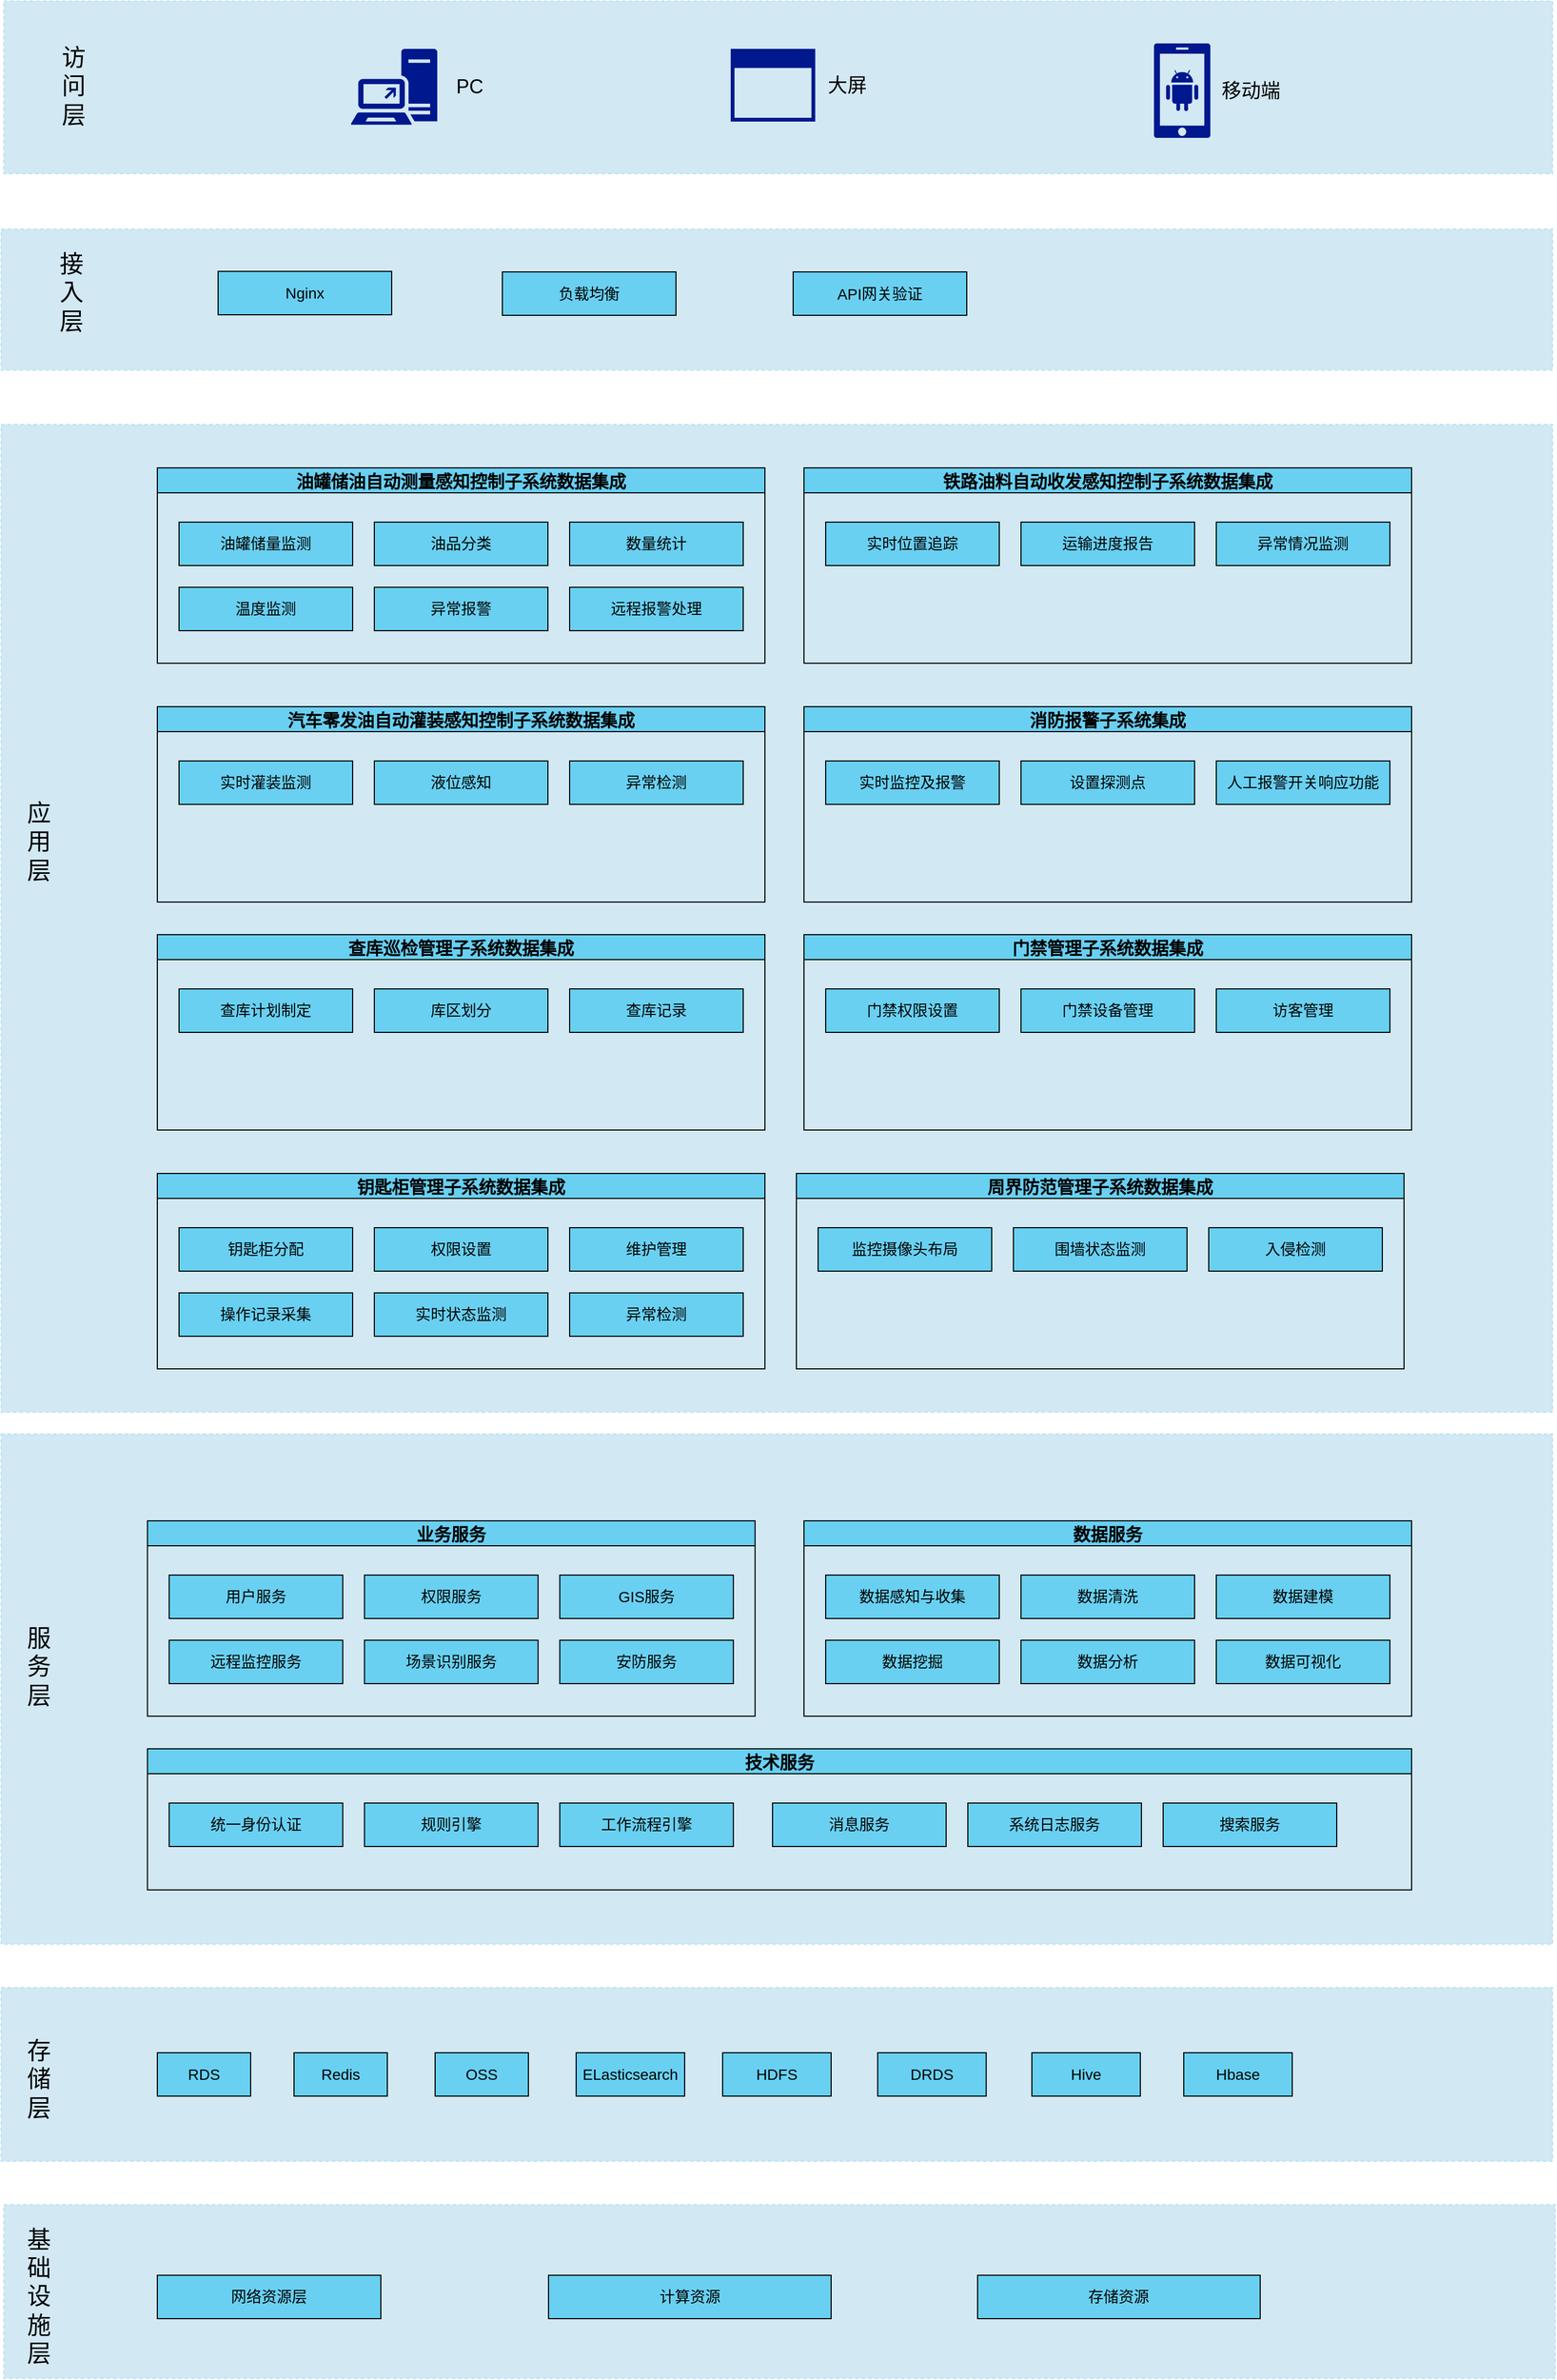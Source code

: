 <mxfile version="22.1.5" type="github">
  <diagram name="第 1 页" id="EkqY67IivwFaYnUYwmcU">
    <mxGraphModel dx="2066" dy="2322" grid="1" gridSize="10" guides="1" tooltips="1" connect="1" arrows="1" fold="1" page="1" pageScale="1" pageWidth="827" pageHeight="1169" math="0" shadow="0">
      <root>
        <mxCell id="0" />
        <mxCell id="1" parent="0" />
        <mxCell id="HulfjDVC19slFgslQtup-1" value="" style="rounded=0;whiteSpace=wrap;html=1;fillColor=#d2e8f3;fontColor=#ffffff;strokeColor=#b6e1f7;fillStyle=solid;dashed=1;" vertex="1" parent="1">
          <mxGeometry x="272.45" y="-130" width="1427.55" height="159" as="geometry" />
        </mxCell>
        <mxCell id="HulfjDVC19slFgslQtup-2" value="&lt;font style=&quot;font-size: 22px;&quot;&gt;访问层&lt;/font&gt;" style="text;html=1;strokeColor=none;fillColor=none;align=center;verticalAlign=middle;whiteSpace=wrap;rounded=0;" vertex="1" parent="1">
          <mxGeometry x="322.45" y="-96" width="30" height="90" as="geometry" />
        </mxCell>
        <mxCell id="HulfjDVC19slFgslQtup-9" value="" style="rounded=0;whiteSpace=wrap;html=1;fillColor=#d2e8f3;fontColor=#ffffff;strokeColor=#b6e1f7;fillStyle=solid;dashed=1;" vertex="1" parent="1">
          <mxGeometry x="270" y="260" width="1430" height="910" as="geometry" />
        </mxCell>
        <mxCell id="HulfjDVC19slFgslQtup-10" value="&lt;span style=&quot;font-size: 22px;&quot;&gt;应用层&lt;/span&gt;" style="text;html=1;strokeColor=none;fillColor=none;align=center;verticalAlign=middle;whiteSpace=wrap;rounded=0;" vertex="1" parent="1">
          <mxGeometry x="290" y="600" width="30" height="90" as="geometry" />
        </mxCell>
        <mxCell id="HulfjDVC19slFgslQtup-20" value="" style="group" vertex="1" connectable="0" parent="1">
          <mxGeometry x="414" y="300" width="560" height="180" as="geometry" />
        </mxCell>
        <mxCell id="HulfjDVC19slFgslQtup-11" value="油罐储油自动测量感知控制子系统数据集成" style="swimlane;fillColor=#69D0F2;fontSize=16;" vertex="1" parent="HulfjDVC19slFgslQtup-20">
          <mxGeometry width="560" height="180" as="geometry" />
        </mxCell>
        <mxCell id="HulfjDVC19slFgslQtup-12" value="&lt;p class=&quot;MsoNormal&quot;&gt;&lt;font style=&quot;font-size: 14px;&quot;&gt;油罐储量监测&lt;/font&gt;&lt;/p&gt;" style="rounded=0;whiteSpace=wrap;html=1;fillColor=#69d0f2;" vertex="1" parent="HulfjDVC19slFgslQtup-11">
          <mxGeometry x="20" y="50" width="160" height="40" as="geometry" />
        </mxCell>
        <mxCell id="HulfjDVC19slFgslQtup-17" value="&lt;p class=&quot;MsoNormal&quot;&gt;&lt;font style=&quot;font-size: 14px;&quot;&gt;温度监测&lt;/font&gt;&lt;/p&gt;" style="rounded=0;whiteSpace=wrap;html=1;fillColor=#69d0f2;" vertex="1" parent="HulfjDVC19slFgslQtup-11">
          <mxGeometry x="20" y="110" width="160" height="40" as="geometry" />
        </mxCell>
        <mxCell id="HulfjDVC19slFgslQtup-18" value="&lt;p class=&quot;MsoNormal&quot;&gt;&lt;font style=&quot;font-size: 14px;&quot;&gt;异常报警&lt;/font&gt;&lt;/p&gt;" style="rounded=0;whiteSpace=wrap;html=1;fillColor=#69d0f2;" vertex="1" parent="HulfjDVC19slFgslQtup-11">
          <mxGeometry x="200" y="110" width="160" height="40" as="geometry" />
        </mxCell>
        <mxCell id="HulfjDVC19slFgslQtup-19" value="&lt;p class=&quot;MsoNormal&quot;&gt;&lt;font style=&quot;font-size: 14px;&quot;&gt;远程报警处理&lt;/font&gt;&lt;/p&gt;" style="rounded=0;whiteSpace=wrap;html=1;fillColor=#69d0f2;" vertex="1" parent="HulfjDVC19slFgslQtup-11">
          <mxGeometry x="380" y="110" width="160" height="40" as="geometry" />
        </mxCell>
        <mxCell id="HulfjDVC19slFgslQtup-15" value="&lt;p class=&quot;MsoNormal&quot;&gt;&lt;font style=&quot;font-size: 14px;&quot;&gt;油品分类&lt;/font&gt;&lt;/p&gt;" style="rounded=0;whiteSpace=wrap;html=1;fillColor=#69d0f2;" vertex="1" parent="HulfjDVC19slFgslQtup-11">
          <mxGeometry x="200" y="50" width="160" height="40" as="geometry" />
        </mxCell>
        <mxCell id="HulfjDVC19slFgslQtup-16" value="&lt;p class=&quot;MsoNormal&quot;&gt;&lt;font style=&quot;font-size: 14px;&quot;&gt;数量统计&lt;/font&gt;&lt;/p&gt;" style="rounded=0;whiteSpace=wrap;html=1;fillColor=#69d0f2;" vertex="1" parent="HulfjDVC19slFgslQtup-11">
          <mxGeometry x="380" y="50" width="160" height="40" as="geometry" />
        </mxCell>
        <mxCell id="HulfjDVC19slFgslQtup-35" value="" style="group" vertex="1" connectable="0" parent="1">
          <mxGeometry x="1010" y="300" width="560" height="180" as="geometry" />
        </mxCell>
        <mxCell id="HulfjDVC19slFgslQtup-36" value="铁路油料自动收发感知控制子系统数据集成" style="swimlane;fillColor=#69D0F2;fontSize=16;" vertex="1" parent="HulfjDVC19slFgslQtup-35">
          <mxGeometry width="560" height="180" as="geometry" />
        </mxCell>
        <mxCell id="HulfjDVC19slFgslQtup-37" value="&lt;p class=&quot;MsoNormal&quot;&gt;&lt;font style=&quot;font-size: 14px;&quot;&gt;实时位置追踪&lt;/font&gt;&lt;/p&gt;" style="rounded=0;whiteSpace=wrap;html=1;fillColor=#69d0f2;" vertex="1" parent="HulfjDVC19slFgslQtup-36">
          <mxGeometry x="20" y="50" width="160" height="40" as="geometry" />
        </mxCell>
        <mxCell id="HulfjDVC19slFgslQtup-41" value="&lt;p class=&quot;MsoNormal&quot;&gt;&lt;font style=&quot;font-size: 14px;&quot;&gt;运输进度报告&lt;/font&gt;&lt;/p&gt;" style="rounded=0;whiteSpace=wrap;html=1;fillColor=#69d0f2;" vertex="1" parent="HulfjDVC19slFgslQtup-36">
          <mxGeometry x="200" y="50" width="160" height="40" as="geometry" />
        </mxCell>
        <mxCell id="HulfjDVC19slFgslQtup-42" value="&lt;p class=&quot;MsoNormal&quot;&gt;&lt;font style=&quot;font-size: 14px;&quot;&gt;异常情况监测&lt;/font&gt;&lt;/p&gt;" style="rounded=0;whiteSpace=wrap;html=1;fillColor=#69d0f2;" vertex="1" parent="HulfjDVC19slFgslQtup-36">
          <mxGeometry x="380" y="50" width="160" height="40" as="geometry" />
        </mxCell>
        <mxCell id="HulfjDVC19slFgslQtup-51" value="" style="group" vertex="1" connectable="0" parent="1">
          <mxGeometry x="414" y="520" width="560" height="180" as="geometry" />
        </mxCell>
        <mxCell id="HulfjDVC19slFgslQtup-52" value="汽车零发油自动灌装感知控制子系统数据集成" style="swimlane;fillColor=#69D0F2;fontSize=16;" vertex="1" parent="HulfjDVC19slFgslQtup-51">
          <mxGeometry width="560" height="180" as="geometry" />
        </mxCell>
        <mxCell id="HulfjDVC19slFgslQtup-53" value="&lt;p class=&quot;MsoNormal&quot;&gt;&lt;font style=&quot;font-size: 14px;&quot;&gt;实时灌装监测&lt;/font&gt;&lt;/p&gt;" style="rounded=0;whiteSpace=wrap;html=1;fillColor=#69d0f2;" vertex="1" parent="HulfjDVC19slFgslQtup-52">
          <mxGeometry x="20" y="50" width="160" height="40" as="geometry" />
        </mxCell>
        <mxCell id="HulfjDVC19slFgslQtup-57" value="&lt;p class=&quot;MsoNormal&quot;&gt;&lt;font style=&quot;font-size: 14px;&quot;&gt;液位感知&lt;/font&gt;&lt;/p&gt;" style="rounded=0;whiteSpace=wrap;html=1;fillColor=#69d0f2;" vertex="1" parent="HulfjDVC19slFgslQtup-52">
          <mxGeometry x="200" y="50" width="160" height="40" as="geometry" />
        </mxCell>
        <mxCell id="HulfjDVC19slFgslQtup-58" value="&lt;p class=&quot;MsoNormal&quot;&gt;&lt;font style=&quot;font-size: 14px;&quot;&gt;异常检测&lt;/font&gt;&lt;/p&gt;" style="rounded=0;whiteSpace=wrap;html=1;fillColor=#69d0f2;" vertex="1" parent="HulfjDVC19slFgslQtup-52">
          <mxGeometry x="380" y="50" width="160" height="40" as="geometry" />
        </mxCell>
        <mxCell id="HulfjDVC19slFgslQtup-59" value="" style="group" vertex="1" connectable="0" parent="1">
          <mxGeometry x="1010" y="520" width="560" height="180" as="geometry" />
        </mxCell>
        <mxCell id="HulfjDVC19slFgslQtup-60" value="消防报警子系统集成" style="swimlane;fillColor=#69D0F2;fontSize=16;" vertex="1" parent="HulfjDVC19slFgslQtup-59">
          <mxGeometry width="560" height="180" as="geometry" />
        </mxCell>
        <mxCell id="HulfjDVC19slFgslQtup-61" value="&lt;p class=&quot;MsoNormal&quot;&gt;&lt;span style=&quot;font-size: 14px;&quot;&gt;实时监控及报警&lt;/span&gt;&lt;/p&gt;" style="rounded=0;whiteSpace=wrap;html=1;fillColor=#69d0f2;" vertex="1" parent="HulfjDVC19slFgslQtup-60">
          <mxGeometry x="20" y="50" width="160" height="40" as="geometry" />
        </mxCell>
        <mxCell id="HulfjDVC19slFgslQtup-65" value="&lt;p class=&quot;MsoNormal&quot;&gt;&lt;span style=&quot;font-size: 14px;&quot;&gt;设置探测点&lt;/span&gt;&lt;/p&gt;" style="rounded=0;whiteSpace=wrap;html=1;fillColor=#69d0f2;" vertex="1" parent="HulfjDVC19slFgslQtup-60">
          <mxGeometry x="200" y="50" width="160" height="40" as="geometry" />
        </mxCell>
        <mxCell id="HulfjDVC19slFgslQtup-66" value="&lt;p class=&quot;MsoNormal&quot;&gt;&lt;font style=&quot;font-size: 14px;&quot;&gt;人工报警开关响应功能&lt;/font&gt;&lt;/p&gt;" style="rounded=0;whiteSpace=wrap;html=1;fillColor=#69d0f2;" vertex="1" parent="HulfjDVC19slFgslQtup-60">
          <mxGeometry x="380" y="50" width="160" height="40" as="geometry" />
        </mxCell>
        <mxCell id="HulfjDVC19slFgslQtup-67" value="" style="group" vertex="1" connectable="0" parent="1">
          <mxGeometry x="414" y="730" width="560" height="180" as="geometry" />
        </mxCell>
        <mxCell id="HulfjDVC19slFgslQtup-68" value="查库巡检管理子系统数据集成" style="swimlane;fillColor=#69D0F2;fontSize=16;" vertex="1" parent="HulfjDVC19slFgslQtup-67">
          <mxGeometry width="560" height="180" as="geometry" />
        </mxCell>
        <mxCell id="HulfjDVC19slFgslQtup-69" value="&lt;p class=&quot;MsoNormal&quot;&gt;&lt;font style=&quot;font-size: 14px;&quot;&gt;查库计划制定&lt;/font&gt;&lt;/p&gt;" style="rounded=0;whiteSpace=wrap;html=1;fillColor=#69d0f2;" vertex="1" parent="HulfjDVC19slFgslQtup-68">
          <mxGeometry x="20" y="50" width="160" height="40" as="geometry" />
        </mxCell>
        <mxCell id="HulfjDVC19slFgslQtup-73" value="&lt;p class=&quot;MsoNormal&quot;&gt;&lt;font style=&quot;font-size: 14px;&quot;&gt;库区划分&lt;/font&gt;&lt;/p&gt;" style="rounded=0;whiteSpace=wrap;html=1;fillColor=#69d0f2;" vertex="1" parent="HulfjDVC19slFgslQtup-68">
          <mxGeometry x="200" y="50" width="160" height="40" as="geometry" />
        </mxCell>
        <mxCell id="HulfjDVC19slFgslQtup-74" value="&lt;p class=&quot;MsoNormal&quot;&gt;&lt;font style=&quot;font-size: 14px;&quot;&gt;查库记录&lt;/font&gt;&lt;/p&gt;" style="rounded=0;whiteSpace=wrap;html=1;fillColor=#69d0f2;" vertex="1" parent="HulfjDVC19slFgslQtup-68">
          <mxGeometry x="380" y="50" width="160" height="40" as="geometry" />
        </mxCell>
        <mxCell id="HulfjDVC19slFgslQtup-75" value="" style="group" vertex="1" connectable="0" parent="1">
          <mxGeometry x="1010" y="730" width="560" height="180" as="geometry" />
        </mxCell>
        <mxCell id="HulfjDVC19slFgslQtup-76" value="门禁管理子系统数据集成" style="swimlane;fillColor=#69D0F2;fontSize=16;" vertex="1" parent="HulfjDVC19slFgslQtup-75">
          <mxGeometry width="560" height="180" as="geometry" />
        </mxCell>
        <mxCell id="HulfjDVC19slFgslQtup-77" value="&lt;p class=&quot;MsoNormal&quot;&gt;&lt;font style=&quot;font-size: 14px;&quot;&gt;门禁权限设置&lt;/font&gt;&lt;/p&gt;" style="rounded=0;whiteSpace=wrap;html=1;fillColor=#69d0f2;" vertex="1" parent="HulfjDVC19slFgslQtup-76">
          <mxGeometry x="20" y="50" width="160" height="40" as="geometry" />
        </mxCell>
        <mxCell id="HulfjDVC19slFgslQtup-78" value="&lt;p class=&quot;MsoNormal&quot;&gt;&lt;font style=&quot;font-size: 14px;&quot;&gt;门禁设备管理&lt;/font&gt;&lt;/p&gt;" style="rounded=0;whiteSpace=wrap;html=1;fillColor=#69d0f2;" vertex="1" parent="HulfjDVC19slFgslQtup-76">
          <mxGeometry x="200" y="50" width="160" height="40" as="geometry" />
        </mxCell>
        <mxCell id="HulfjDVC19slFgslQtup-79" value="&lt;p class=&quot;MsoNormal&quot;&gt;&lt;font style=&quot;font-size: 14px;&quot;&gt;访客管理&lt;/font&gt;&lt;/p&gt;" style="rounded=0;whiteSpace=wrap;html=1;fillColor=#69d0f2;" vertex="1" parent="HulfjDVC19slFgslQtup-76">
          <mxGeometry x="380" y="50" width="160" height="40" as="geometry" />
        </mxCell>
        <mxCell id="HulfjDVC19slFgslQtup-80" value="" style="group" vertex="1" connectable="0" parent="1">
          <mxGeometry x="414" y="950" width="560" height="180" as="geometry" />
        </mxCell>
        <mxCell id="HulfjDVC19slFgslQtup-81" value="钥匙柜管理子系统数据集成" style="swimlane;fillColor=#69D0F2;fontSize=16;" vertex="1" parent="HulfjDVC19slFgslQtup-80">
          <mxGeometry width="560" height="180" as="geometry" />
        </mxCell>
        <mxCell id="HulfjDVC19slFgslQtup-82" value="&lt;p class=&quot;MsoNormal&quot;&gt;&lt;font style=&quot;font-size: 14px;&quot;&gt;钥匙柜分配&lt;/font&gt;&lt;/p&gt;" style="rounded=0;whiteSpace=wrap;html=1;fillColor=#69d0f2;" vertex="1" parent="HulfjDVC19slFgslQtup-81">
          <mxGeometry x="20" y="50" width="160" height="40" as="geometry" />
        </mxCell>
        <mxCell id="HulfjDVC19slFgslQtup-83" value="&lt;p class=&quot;MsoNormal&quot;&gt;&lt;font style=&quot;font-size: 14px;&quot;&gt;操作记录采集&lt;/font&gt;&lt;/p&gt;" style="rounded=0;whiteSpace=wrap;html=1;fillColor=#69d0f2;" vertex="1" parent="HulfjDVC19slFgslQtup-81">
          <mxGeometry x="20" y="110" width="160" height="40" as="geometry" />
        </mxCell>
        <mxCell id="HulfjDVC19slFgslQtup-84" value="&lt;p class=&quot;MsoNormal&quot;&gt;&lt;font style=&quot;font-size: 14px;&quot;&gt;实时状态监测&lt;/font&gt;&lt;/p&gt;" style="rounded=0;whiteSpace=wrap;html=1;fillColor=#69d0f2;" vertex="1" parent="HulfjDVC19slFgslQtup-81">
          <mxGeometry x="200" y="110" width="160" height="40" as="geometry" />
        </mxCell>
        <mxCell id="HulfjDVC19slFgslQtup-85" value="&lt;p class=&quot;MsoNormal&quot;&gt;&lt;font style=&quot;font-size: 14px;&quot;&gt;异常检测&lt;/font&gt;&lt;/p&gt;" style="rounded=0;whiteSpace=wrap;html=1;fillColor=#69d0f2;" vertex="1" parent="HulfjDVC19slFgslQtup-81">
          <mxGeometry x="380" y="110" width="160" height="40" as="geometry" />
        </mxCell>
        <mxCell id="HulfjDVC19slFgslQtup-86" value="&lt;p class=&quot;MsoNormal&quot;&gt;&lt;font style=&quot;font-size: 14px;&quot;&gt;权限设置&lt;/font&gt;&lt;/p&gt;" style="rounded=0;whiteSpace=wrap;html=1;fillColor=#69d0f2;" vertex="1" parent="HulfjDVC19slFgslQtup-81">
          <mxGeometry x="200" y="50" width="160" height="40" as="geometry" />
        </mxCell>
        <mxCell id="HulfjDVC19slFgslQtup-87" value="&lt;p class=&quot;MsoNormal&quot;&gt;&lt;font style=&quot;font-size: 14px;&quot;&gt;维护管理&lt;/font&gt;&lt;/p&gt;" style="rounded=0;whiteSpace=wrap;html=1;fillColor=#69d0f2;" vertex="1" parent="HulfjDVC19slFgslQtup-81">
          <mxGeometry x="380" y="50" width="160" height="40" as="geometry" />
        </mxCell>
        <mxCell id="HulfjDVC19slFgslQtup-88" value="" style="group" vertex="1" connectable="0" parent="1">
          <mxGeometry x="1003" y="950" width="560" height="180" as="geometry" />
        </mxCell>
        <mxCell id="HulfjDVC19slFgslQtup-89" value="周界防范管理子系统数据集成" style="swimlane;fillColor=#69D0F2;fontSize=16;" vertex="1" parent="HulfjDVC19slFgslQtup-88">
          <mxGeometry width="560" height="180" as="geometry" />
        </mxCell>
        <mxCell id="HulfjDVC19slFgslQtup-90" value="&lt;p class=&quot;MsoNormal&quot;&gt;&lt;font style=&quot;font-size: 14px;&quot;&gt;监控摄像头布局&lt;/font&gt;&lt;/p&gt;" style="rounded=0;whiteSpace=wrap;html=1;fillColor=#69d0f2;" vertex="1" parent="HulfjDVC19slFgslQtup-89">
          <mxGeometry x="20" y="50" width="160" height="40" as="geometry" />
        </mxCell>
        <mxCell id="HulfjDVC19slFgslQtup-94" value="&lt;p class=&quot;MsoNormal&quot;&gt;&lt;font style=&quot;font-size: 14px;&quot;&gt;围墙状态监测&lt;/font&gt;&lt;/p&gt;" style="rounded=0;whiteSpace=wrap;html=1;fillColor=#69d0f2;" vertex="1" parent="HulfjDVC19slFgslQtup-89">
          <mxGeometry x="200" y="50" width="160" height="40" as="geometry" />
        </mxCell>
        <mxCell id="HulfjDVC19slFgslQtup-95" value="&lt;p class=&quot;MsoNormal&quot;&gt;&lt;font style=&quot;font-size: 14px;&quot;&gt;入侵检测&lt;/font&gt;&lt;/p&gt;" style="rounded=0;whiteSpace=wrap;html=1;fillColor=#69d0f2;" vertex="1" parent="HulfjDVC19slFgslQtup-89">
          <mxGeometry x="380" y="50" width="160" height="40" as="geometry" />
        </mxCell>
        <mxCell id="HulfjDVC19slFgslQtup-110" value="" style="rounded=0;whiteSpace=wrap;html=1;fillColor=#d2e8f3;fontColor=#ffffff;strokeColor=#b6e1f7;fillStyle=solid;dashed=1;" vertex="1" parent="1">
          <mxGeometry x="270" y="1190" width="1430" height="470" as="geometry" />
        </mxCell>
        <mxCell id="HulfjDVC19slFgslQtup-111" value="&lt;span style=&quot;font-size: 22px;&quot;&gt;服务层&lt;/span&gt;" style="text;html=1;strokeColor=none;fillColor=none;align=center;verticalAlign=middle;whiteSpace=wrap;rounded=0;" vertex="1" parent="1">
          <mxGeometry x="290" y="1360" width="30" height="90" as="geometry" />
        </mxCell>
        <mxCell id="HulfjDVC19slFgslQtup-112" value="" style="group" vertex="1" connectable="0" parent="1">
          <mxGeometry x="404.91" y="1270" width="560" height="180" as="geometry" />
        </mxCell>
        <mxCell id="HulfjDVC19slFgslQtup-113" value="业务服务" style="swimlane;fillColor=#69D0F2;fontSize=16;startSize=23;" vertex="1" parent="HulfjDVC19slFgslQtup-112">
          <mxGeometry width="560" height="180" as="geometry" />
        </mxCell>
        <mxCell id="HulfjDVC19slFgslQtup-114" value="&lt;font style=&quot;font-size: 14px;&quot;&gt;用户服务&lt;/font&gt;" style="rounded=0;whiteSpace=wrap;html=1;fillColor=#69d0f2;" vertex="1" parent="HulfjDVC19slFgslQtup-113">
          <mxGeometry x="20" y="50" width="160" height="40" as="geometry" />
        </mxCell>
        <mxCell id="HulfjDVC19slFgslQtup-115" value="&lt;p class=&quot;MsoNormal&quot;&gt;&lt;span style=&quot;font-size: 14px;&quot;&gt;远程监控服务&lt;/span&gt;&lt;/p&gt;" style="rounded=0;whiteSpace=wrap;html=1;fillColor=#69d0f2;" vertex="1" parent="HulfjDVC19slFgslQtup-113">
          <mxGeometry x="20" y="110" width="160" height="40" as="geometry" />
        </mxCell>
        <mxCell id="HulfjDVC19slFgslQtup-116" value="&lt;p class=&quot;MsoNormal&quot;&gt;&lt;span style=&quot;font-size: 14px;&quot;&gt;场景识别服务&lt;/span&gt;&lt;/p&gt;" style="rounded=0;whiteSpace=wrap;html=1;fillColor=#69d0f2;" vertex="1" parent="HulfjDVC19slFgslQtup-113">
          <mxGeometry x="200" y="110" width="160" height="40" as="geometry" />
        </mxCell>
        <mxCell id="HulfjDVC19slFgslQtup-117" value="&lt;p class=&quot;MsoNormal&quot;&gt;&lt;font style=&quot;font-size: 14px;&quot;&gt;安防服务&lt;/font&gt;&lt;/p&gt;" style="rounded=0;whiteSpace=wrap;html=1;fillColor=#69d0f2;" vertex="1" parent="HulfjDVC19slFgslQtup-113">
          <mxGeometry x="380" y="110" width="160" height="40" as="geometry" />
        </mxCell>
        <mxCell id="HulfjDVC19slFgslQtup-118" value="&lt;p class=&quot;MsoNormal&quot;&gt;&lt;font style=&quot;font-size: 14px;&quot;&gt;权限服务&lt;/font&gt;&lt;/p&gt;" style="rounded=0;whiteSpace=wrap;html=1;fillColor=#69d0f2;" vertex="1" parent="HulfjDVC19slFgslQtup-113">
          <mxGeometry x="200" y="50" width="160" height="40" as="geometry" />
        </mxCell>
        <mxCell id="HulfjDVC19slFgslQtup-119" value="&lt;span style=&quot;font-size: 14px;&quot;&gt;GIS服务&lt;/span&gt;" style="rounded=0;whiteSpace=wrap;html=1;fillColor=#69d0f2;" vertex="1" parent="HulfjDVC19slFgslQtup-113">
          <mxGeometry x="380" y="50" width="160" height="40" as="geometry" />
        </mxCell>
        <mxCell id="HulfjDVC19slFgslQtup-121" value="" style="group" vertex="1" connectable="0" parent="1">
          <mxGeometry x="1010" y="1270" width="560" height="180" as="geometry" />
        </mxCell>
        <mxCell id="HulfjDVC19slFgslQtup-122" value="数据服务" style="swimlane;fillColor=#69D0F2;fontSize=16;startSize=23;" vertex="1" parent="HulfjDVC19slFgslQtup-121">
          <mxGeometry width="560" height="180" as="geometry" />
        </mxCell>
        <mxCell id="HulfjDVC19slFgslQtup-123" value="&lt;span style=&quot;font-size: 14px;&quot;&gt;数据感知与收集&lt;/span&gt;" style="rounded=0;whiteSpace=wrap;html=1;fillColor=#69d0f2;" vertex="1" parent="HulfjDVC19slFgslQtup-122">
          <mxGeometry x="20" y="50" width="160" height="40" as="geometry" />
        </mxCell>
        <mxCell id="HulfjDVC19slFgslQtup-124" value="&lt;p class=&quot;MsoNormal&quot;&gt;&lt;font style=&quot;font-size: 14px;&quot;&gt;数据挖掘&lt;/font&gt;&lt;/p&gt;" style="rounded=0;whiteSpace=wrap;html=1;fillColor=#69d0f2;" vertex="1" parent="HulfjDVC19slFgslQtup-122">
          <mxGeometry x="20" y="110" width="160" height="40" as="geometry" />
        </mxCell>
        <mxCell id="HulfjDVC19slFgslQtup-125" value="&lt;font style=&quot;font-size: 14px;&quot;&gt;数据分析&lt;/font&gt;" style="rounded=0;whiteSpace=wrap;html=1;fillColor=#69d0f2;" vertex="1" parent="HulfjDVC19slFgslQtup-122">
          <mxGeometry x="200" y="110" width="160" height="40" as="geometry" />
        </mxCell>
        <mxCell id="HulfjDVC19slFgslQtup-126" value="&lt;p class=&quot;MsoNormal&quot;&gt;&lt;font style=&quot;font-size: 14px;&quot;&gt;数据可视化&lt;/font&gt;&lt;/p&gt;" style="rounded=0;whiteSpace=wrap;html=1;fillColor=#69d0f2;" vertex="1" parent="HulfjDVC19slFgslQtup-122">
          <mxGeometry x="380" y="110" width="160" height="40" as="geometry" />
        </mxCell>
        <mxCell id="HulfjDVC19slFgslQtup-127" value="&lt;p class=&quot;MsoNormal&quot;&gt;&lt;span style=&quot;font-size: 14px;&quot;&gt;数据清洗&lt;/span&gt;&lt;/p&gt;" style="rounded=0;whiteSpace=wrap;html=1;fillColor=#69d0f2;" vertex="1" parent="HulfjDVC19slFgslQtup-122">
          <mxGeometry x="200" y="50" width="160" height="40" as="geometry" />
        </mxCell>
        <mxCell id="HulfjDVC19slFgslQtup-128" value="&lt;span style=&quot;font-size: 14px;&quot;&gt;数据建模&lt;/span&gt;" style="rounded=0;whiteSpace=wrap;html=1;fillColor=#69d0f2;" vertex="1" parent="HulfjDVC19slFgslQtup-122">
          <mxGeometry x="380" y="50" width="160" height="40" as="geometry" />
        </mxCell>
        <mxCell id="HulfjDVC19slFgslQtup-130" value="技术服务" style="swimlane;fillColor=#69D0F2;fontSize=16;startSize=23;" vertex="1" parent="1">
          <mxGeometry x="404.91" y="1480" width="1165.09" height="130" as="geometry" />
        </mxCell>
        <mxCell id="HulfjDVC19slFgslQtup-131" value="&lt;span style=&quot;font-size: 14px;&quot;&gt;统一身份认证&lt;/span&gt;" style="rounded=0;whiteSpace=wrap;html=1;fillColor=#69d0f2;" vertex="1" parent="HulfjDVC19slFgslQtup-130">
          <mxGeometry x="20" y="50" width="160" height="40" as="geometry" />
        </mxCell>
        <mxCell id="HulfjDVC19slFgslQtup-132" value="&lt;p class=&quot;MsoNormal&quot;&gt;&lt;span style=&quot;font-size: 14px;&quot;&gt;消息服务&lt;/span&gt;&lt;/p&gt;" style="rounded=0;whiteSpace=wrap;html=1;fillColor=#69d0f2;" vertex="1" parent="HulfjDVC19slFgslQtup-130">
          <mxGeometry x="576.09" y="50" width="160" height="40" as="geometry" />
        </mxCell>
        <mxCell id="HulfjDVC19slFgslQtup-133" value="&lt;p class=&quot;MsoNormal&quot;&gt;&lt;span style=&quot;font-size: 14px;&quot;&gt;系统日志服务&lt;/span&gt;&lt;/p&gt;" style="rounded=0;whiteSpace=wrap;html=1;fillColor=#69d0f2;" vertex="1" parent="HulfjDVC19slFgslQtup-130">
          <mxGeometry x="756.09" y="50" width="160" height="40" as="geometry" />
        </mxCell>
        <mxCell id="HulfjDVC19slFgslQtup-134" value="&lt;p class=&quot;MsoNormal&quot;&gt;&lt;span style=&quot;font-size: 14px;&quot;&gt;搜索服务&lt;/span&gt;&lt;/p&gt;" style="rounded=0;whiteSpace=wrap;html=1;fillColor=#69d0f2;" vertex="1" parent="HulfjDVC19slFgslQtup-130">
          <mxGeometry x="936.09" y="50" width="160" height="40" as="geometry" />
        </mxCell>
        <mxCell id="HulfjDVC19slFgslQtup-135" value="&lt;p class=&quot;MsoNormal&quot;&gt;&lt;span style=&quot;font-size: 14px;&quot;&gt;规则引擎&lt;/span&gt;&lt;/p&gt;" style="rounded=0;whiteSpace=wrap;html=1;fillColor=#69d0f2;" vertex="1" parent="HulfjDVC19slFgslQtup-130">
          <mxGeometry x="200" y="50" width="160" height="40" as="geometry" />
        </mxCell>
        <mxCell id="HulfjDVC19slFgslQtup-136" value="&lt;span style=&quot;font-size: 14px;&quot;&gt;工作流程引擎&lt;/span&gt;" style="rounded=0;whiteSpace=wrap;html=1;fillColor=#69d0f2;" vertex="1" parent="HulfjDVC19slFgslQtup-130">
          <mxGeometry x="380" y="50" width="160" height="40" as="geometry" />
        </mxCell>
        <mxCell id="HulfjDVC19slFgslQtup-137" value="" style="group" vertex="1" connectable="0" parent="1">
          <mxGeometry x="1332.45" y="-91" width="120" height="87" as="geometry" />
        </mxCell>
        <mxCell id="HulfjDVC19slFgslQtup-4" value="" style="sketch=0;aspect=fixed;pointerEvents=1;shadow=0;dashed=0;html=1;strokeColor=none;labelPosition=center;verticalLabelPosition=bottom;verticalAlign=top;align=center;fillColor=#00188D;shape=mxgraph.mscae.enterprise.android_phone" vertex="1" parent="HulfjDVC19slFgslQtup-137">
          <mxGeometry width="52.2" height="87" as="geometry" />
        </mxCell>
        <mxCell id="HulfjDVC19slFgslQtup-8" value="&lt;span style=&quot;font-size: 18px;&quot;&gt;移动端&lt;/span&gt;" style="text;html=1;strokeColor=none;fillColor=none;align=center;verticalAlign=middle;whiteSpace=wrap;rounded=0;" vertex="1" parent="HulfjDVC19slFgslQtup-137">
          <mxGeometry x="60" y="28.5" width="60" height="30" as="geometry" />
        </mxCell>
        <mxCell id="HulfjDVC19slFgslQtup-138" value="" style="group" vertex="1" connectable="0" parent="1">
          <mxGeometry x="942.45" y="-86" width="137.91" height="67" as="geometry" />
        </mxCell>
        <mxCell id="HulfjDVC19slFgslQtup-3" value="" style="sketch=0;aspect=fixed;pointerEvents=1;shadow=0;dashed=0;html=1;strokeColor=none;labelPosition=center;verticalLabelPosition=bottom;verticalAlign=top;align=center;fillColor=#00188D;shape=mxgraph.mscae.enterprise.application_blank" vertex="1" parent="HulfjDVC19slFgslQtup-138">
          <mxGeometry width="77.91" height="67" as="geometry" />
        </mxCell>
        <mxCell id="HulfjDVC19slFgslQtup-7" value="&lt;span style=&quot;font-size: 18px;&quot;&gt;大屏&lt;/span&gt;" style="text;html=1;strokeColor=none;fillColor=none;align=center;verticalAlign=middle;whiteSpace=wrap;rounded=0;" vertex="1" parent="HulfjDVC19slFgslQtup-138">
          <mxGeometry x="77.91" y="18.5" width="60" height="30" as="geometry" />
        </mxCell>
        <mxCell id="HulfjDVC19slFgslQtup-139" value="" style="group" vertex="1" connectable="0" parent="1">
          <mxGeometry x="592.45" y="-86" width="139.55" height="70" as="geometry" />
        </mxCell>
        <mxCell id="HulfjDVC19slFgslQtup-5" value="" style="sketch=0;aspect=fixed;pointerEvents=1;shadow=0;dashed=0;html=1;strokeColor=none;labelPosition=center;verticalLabelPosition=bottom;verticalAlign=top;align=center;fillColor=#00188D;shape=mxgraph.mscae.enterprise.direct_access_feature" vertex="1" parent="HulfjDVC19slFgslQtup-139">
          <mxGeometry width="79.55" height="70" as="geometry" />
        </mxCell>
        <mxCell id="HulfjDVC19slFgslQtup-6" value="&lt;font style=&quot;font-size: 18px;&quot;&gt;PC&lt;/font&gt;" style="text;html=1;strokeColor=none;fillColor=none;align=center;verticalAlign=middle;whiteSpace=wrap;rounded=0;" vertex="1" parent="HulfjDVC19slFgslQtup-139">
          <mxGeometry x="79.55" y="20" width="60" height="30" as="geometry" />
        </mxCell>
        <mxCell id="HulfjDVC19slFgslQtup-140" value="" style="rounded=0;whiteSpace=wrap;html=1;fillColor=#d2e8f3;fontColor=#ffffff;strokeColor=#b6e1f7;fillStyle=solid;dashed=1;" vertex="1" parent="1">
          <mxGeometry x="270" y="1700" width="1430" height="160" as="geometry" />
        </mxCell>
        <mxCell id="HulfjDVC19slFgslQtup-141" value="&lt;span style=&quot;font-size: 22px;&quot;&gt;存储层&lt;/span&gt;" style="text;html=1;strokeColor=none;fillColor=none;align=center;verticalAlign=middle;whiteSpace=wrap;rounded=0;" vertex="1" parent="1">
          <mxGeometry x="290" y="1740" width="30" height="90" as="geometry" />
        </mxCell>
        <mxCell id="HulfjDVC19slFgslQtup-142" value="&lt;span style=&quot;font-size: 14px;&quot;&gt;RDS&lt;/span&gt;" style="rounded=0;whiteSpace=wrap;html=1;fillColor=#69d0f2;" vertex="1" parent="1">
          <mxGeometry x="414" y="1760" width="86" height="40" as="geometry" />
        </mxCell>
        <mxCell id="HulfjDVC19slFgslQtup-145" value="&lt;span style=&quot;font-size: 14px;&quot;&gt;Redis&lt;/span&gt;" style="rounded=0;whiteSpace=wrap;html=1;fillColor=#69d0f2;" vertex="1" parent="1">
          <mxGeometry x="540" y="1760" width="86" height="40" as="geometry" />
        </mxCell>
        <mxCell id="HulfjDVC19slFgslQtup-146" value="&lt;span style=&quot;font-size: 14px;&quot;&gt;OSS&lt;/span&gt;" style="rounded=0;whiteSpace=wrap;html=1;fillColor=#69d0f2;" vertex="1" parent="1">
          <mxGeometry x="670" y="1760" width="86" height="40" as="geometry" />
        </mxCell>
        <mxCell id="HulfjDVC19slFgslQtup-147" value="&lt;span style=&quot;font-size: 14px;&quot;&gt;ELasticsearch&lt;/span&gt;" style="rounded=0;whiteSpace=wrap;html=1;fillColor=#69d0f2;" vertex="1" parent="1">
          <mxGeometry x="800" y="1760" width="100" height="40" as="geometry" />
        </mxCell>
        <mxCell id="HulfjDVC19slFgslQtup-148" value="&lt;span style=&quot;font-size: 14px;&quot;&gt;HDFS&lt;/span&gt;" style="rounded=0;whiteSpace=wrap;html=1;fillColor=#69d0f2;" vertex="1" parent="1">
          <mxGeometry x="935" y="1760" width="100" height="40" as="geometry" />
        </mxCell>
        <mxCell id="HulfjDVC19slFgslQtup-149" value="&lt;span style=&quot;font-size: 14px;&quot;&gt;DRDS&lt;br&gt;&lt;/span&gt;" style="rounded=0;whiteSpace=wrap;html=1;fillColor=#69d0f2;" vertex="1" parent="1">
          <mxGeometry x="1077.91" y="1760" width="100" height="40" as="geometry" />
        </mxCell>
        <mxCell id="HulfjDVC19slFgslQtup-150" value="&lt;span style=&quot;font-size: 14px;&quot;&gt;Hive&lt;br&gt;&lt;/span&gt;" style="rounded=0;whiteSpace=wrap;html=1;fillColor=#69d0f2;" vertex="1" parent="1">
          <mxGeometry x="1220" y="1760" width="100" height="40" as="geometry" />
        </mxCell>
        <mxCell id="HulfjDVC19slFgslQtup-151" value="&lt;span style=&quot;font-size: 14px;&quot;&gt;Hbase&lt;br&gt;&lt;/span&gt;" style="rounded=0;whiteSpace=wrap;html=1;fillColor=#69d0f2;" vertex="1" parent="1">
          <mxGeometry x="1360" y="1760" width="100" height="40" as="geometry" />
        </mxCell>
        <mxCell id="HulfjDVC19slFgslQtup-153" value="" style="rounded=0;whiteSpace=wrap;html=1;fillColor=#d2e8f3;fontColor=#ffffff;strokeColor=#b6e1f7;fillStyle=solid;dashed=1;" vertex="1" parent="1">
          <mxGeometry x="272.45" y="1900" width="1430" height="160" as="geometry" />
        </mxCell>
        <mxCell id="HulfjDVC19slFgslQtup-154" value="&lt;span style=&quot;font-size: 22px;&quot;&gt;基础设施层&lt;/span&gt;" style="text;html=1;strokeColor=none;fillColor=none;align=center;verticalAlign=middle;whiteSpace=wrap;rounded=0;" vertex="1" parent="1">
          <mxGeometry x="290" y="1940" width="30" height="90" as="geometry" />
        </mxCell>
        <mxCell id="HulfjDVC19slFgslQtup-155" value="&lt;span style=&quot;font-size: 14px;&quot;&gt;网络资源层&lt;/span&gt;" style="rounded=0;whiteSpace=wrap;html=1;fillColor=#69d0f2;" vertex="1" parent="1">
          <mxGeometry x="414" y="1965" width="206" height="40" as="geometry" />
        </mxCell>
        <mxCell id="HulfjDVC19slFgslQtup-156" value="&lt;span style=&quot;font-size: 14px;&quot;&gt;计算资源&lt;/span&gt;" style="rounded=0;whiteSpace=wrap;html=1;fillColor=#69d0f2;" vertex="1" parent="1">
          <mxGeometry x="774.55" y="1965" width="260.45" height="40" as="geometry" />
        </mxCell>
        <mxCell id="HulfjDVC19slFgslQtup-157" value="&lt;span style=&quot;font-size: 14px;&quot;&gt;存储资源&lt;/span&gt;" style="rounded=0;whiteSpace=wrap;html=1;fillColor=#69d0f2;" vertex="1" parent="1">
          <mxGeometry x="1170" y="1965" width="260.45" height="40" as="geometry" />
        </mxCell>
        <mxCell id="HulfjDVC19slFgslQtup-158" value="" style="rounded=0;whiteSpace=wrap;html=1;fillColor=#d2e8f3;fontColor=#ffffff;strokeColor=#b6e1f7;fillStyle=solid;dashed=1;" vertex="1" parent="1">
          <mxGeometry x="270" y="80" width="1430" height="130" as="geometry" />
        </mxCell>
        <mxCell id="HulfjDVC19slFgslQtup-159" value="&lt;font style=&quot;font-size: 22px;&quot;&gt;接入层&lt;/font&gt;" style="text;html=1;strokeColor=none;fillColor=none;align=center;verticalAlign=middle;whiteSpace=wrap;rounded=0;" vertex="1" parent="1">
          <mxGeometry x="320" y="94" width="30" height="90" as="geometry" />
        </mxCell>
        <mxCell id="HulfjDVC19slFgslQtup-160" value="&lt;p class=&quot;MsoNormal&quot;&gt;&lt;span style=&quot;font-size: 14px;&quot;&gt;Nginx&lt;/span&gt;&lt;/p&gt;" style="rounded=0;whiteSpace=wrap;html=1;fillColor=#69d0f2;" vertex="1" parent="1">
          <mxGeometry x="470" y="119" width="160" height="40" as="geometry" />
        </mxCell>
        <mxCell id="HulfjDVC19slFgslQtup-161" value="&lt;p class=&quot;MsoNormal&quot;&gt;&lt;span style=&quot;font-size: 14px;&quot;&gt;负载均衡&lt;/span&gt;&lt;/p&gt;" style="rounded=0;whiteSpace=wrap;html=1;fillColor=#69d0f2;" vertex="1" parent="1">
          <mxGeometry x="732" y="119.5" width="160" height="40" as="geometry" />
        </mxCell>
        <mxCell id="HulfjDVC19slFgslQtup-162" value="&lt;p class=&quot;MsoNormal&quot;&gt;&lt;span style=&quot;font-size: 14px;&quot;&gt;API网关验证&lt;/span&gt;&lt;/p&gt;" style="rounded=0;whiteSpace=wrap;html=1;fillColor=#69d0f2;" vertex="1" parent="1">
          <mxGeometry x="1000" y="119.5" width="160" height="40" as="geometry" />
        </mxCell>
      </root>
    </mxGraphModel>
  </diagram>
</mxfile>

